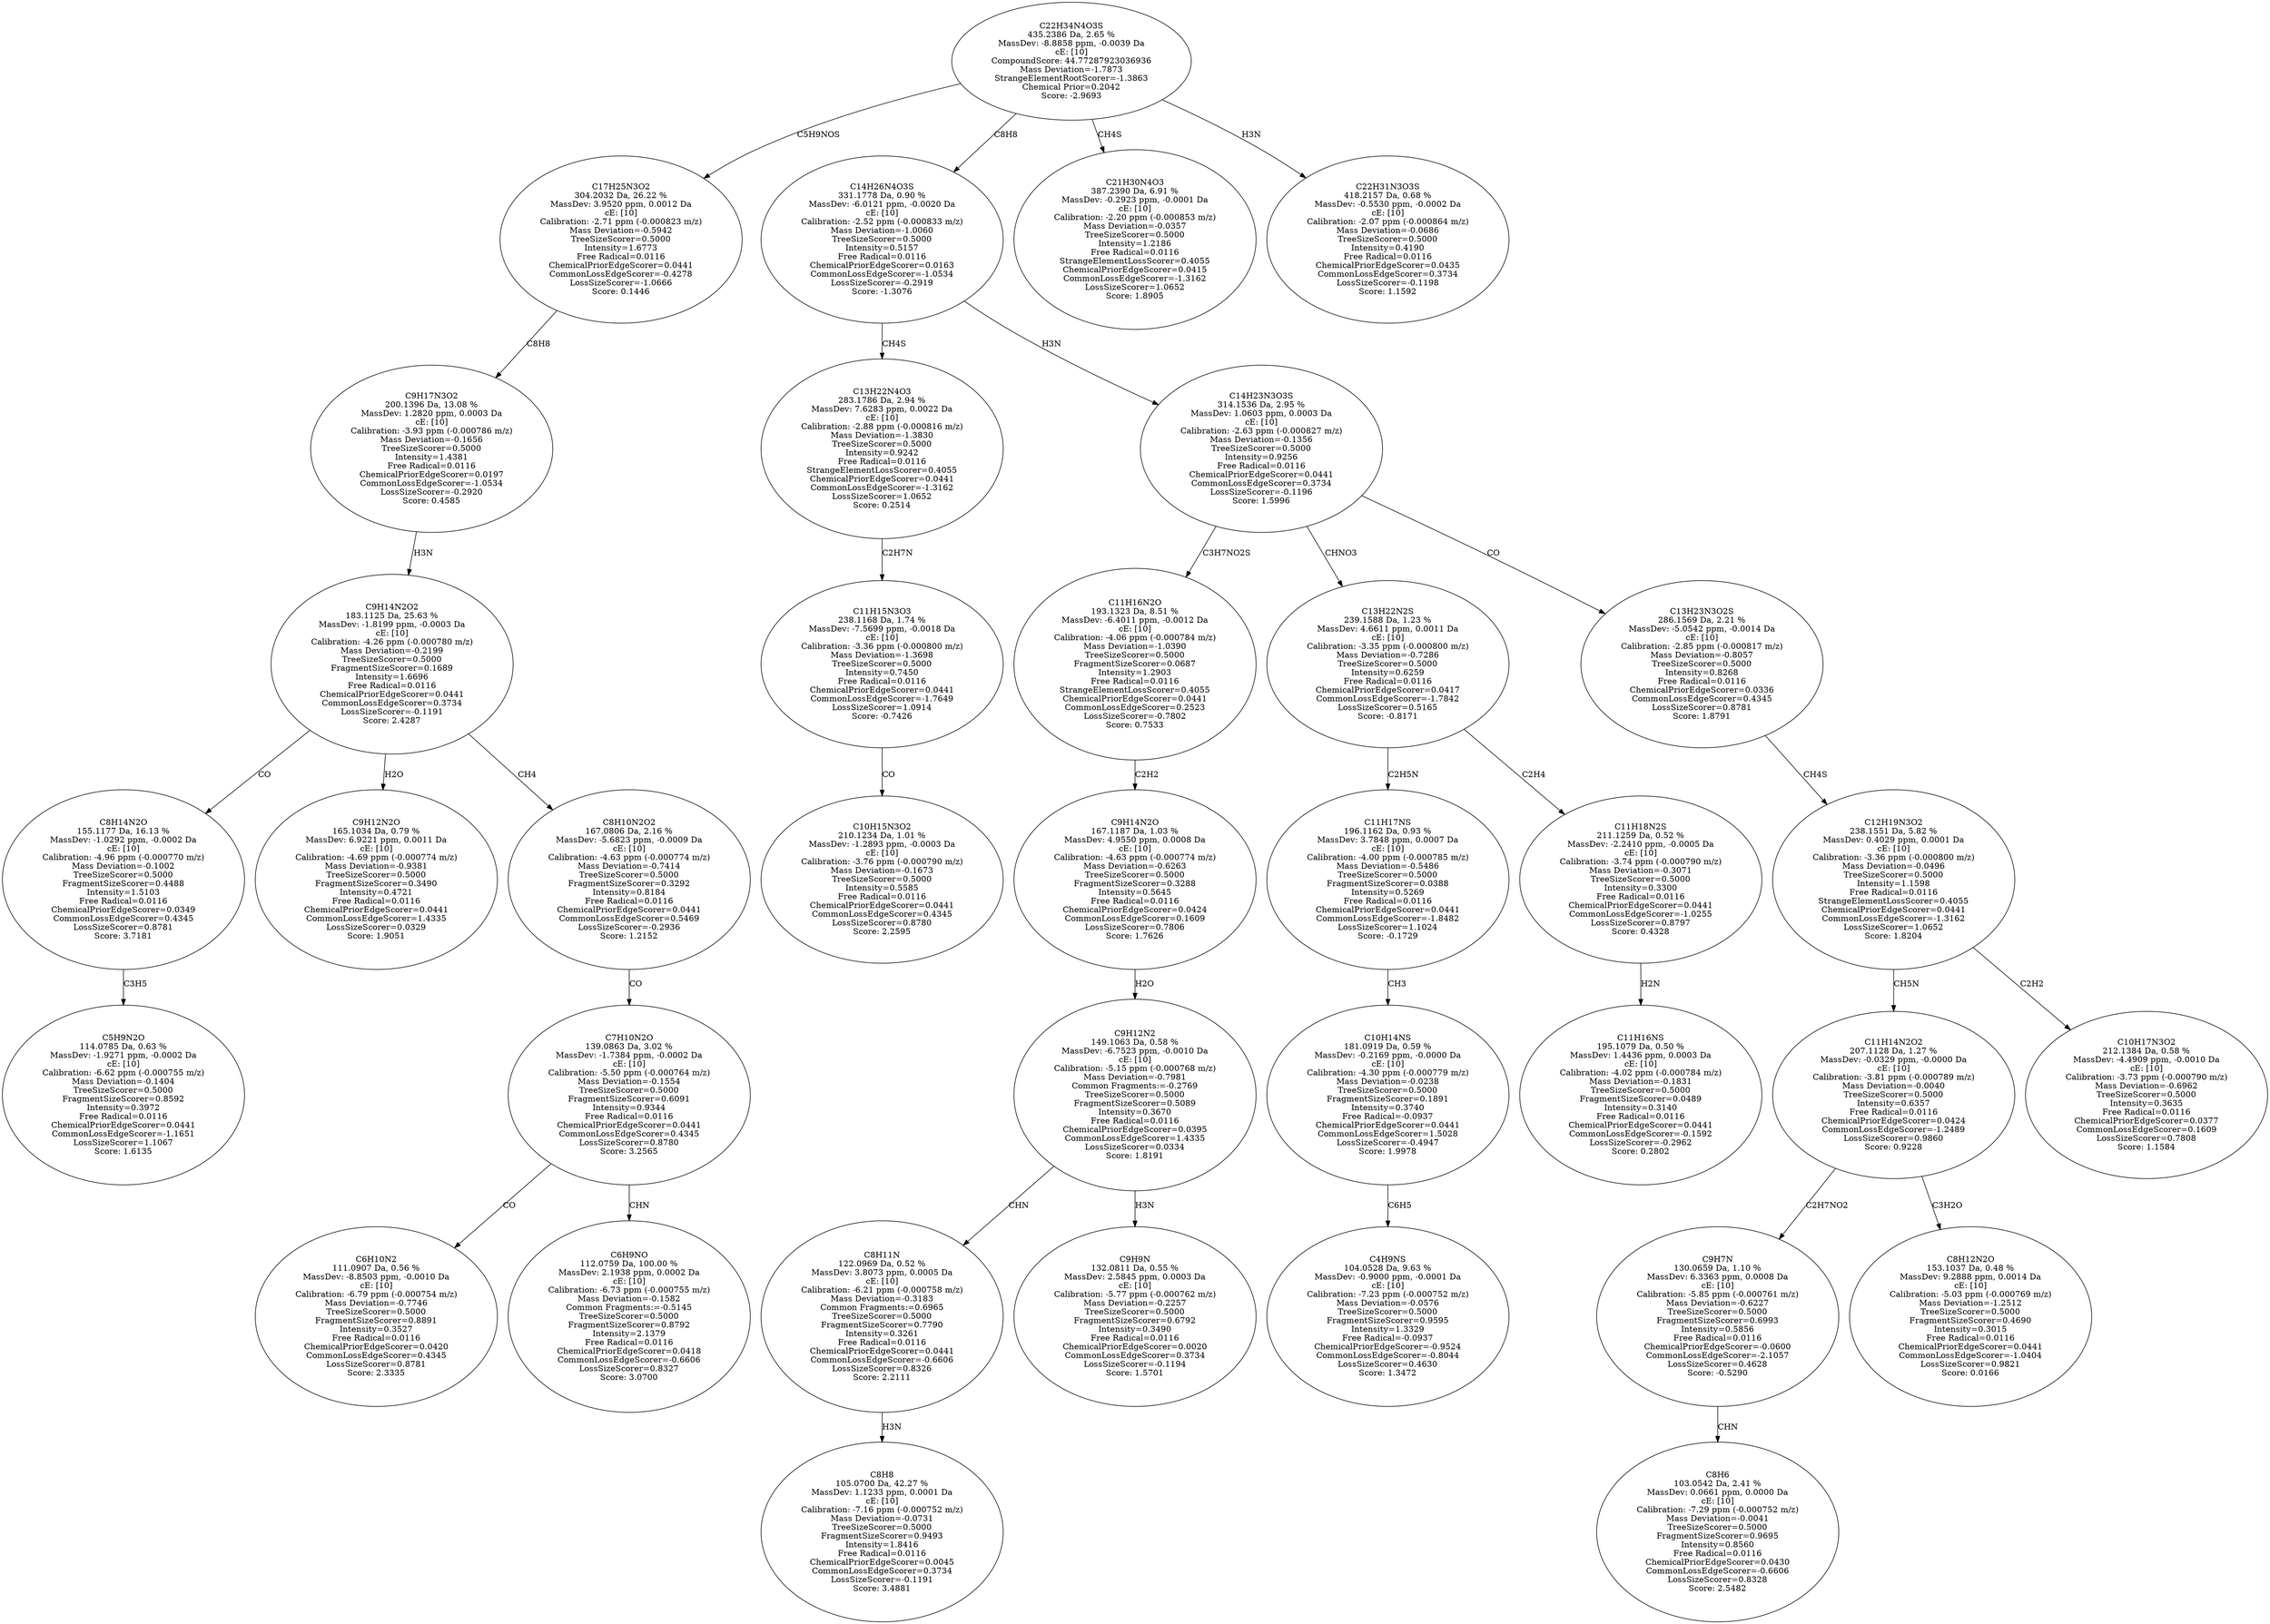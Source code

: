 strict digraph {
v1 [label="C5H9N2O\n114.0785 Da, 0.63 %\nMassDev: -1.9271 ppm, -0.0002 Da\ncE: [10]\nCalibration: -6.62 ppm (-0.000755 m/z)\nMass Deviation=-0.1404\nTreeSizeScorer=0.5000\nFragmentSizeScorer=0.8592\nIntensity=0.3972\nFree Radical=0.0116\nChemicalPriorEdgeScorer=0.0441\nCommonLossEdgeScorer=-1.1651\nLossSizeScorer=1.1067\nScore: 1.6135"];
v2 [label="C8H14N2O\n155.1177 Da, 16.13 %\nMassDev: -1.0292 ppm, -0.0002 Da\ncE: [10]\nCalibration: -4.96 ppm (-0.000770 m/z)\nMass Deviation=-0.1002\nTreeSizeScorer=0.5000\nFragmentSizeScorer=0.4488\nIntensity=1.5103\nFree Radical=0.0116\nChemicalPriorEdgeScorer=0.0349\nCommonLossEdgeScorer=0.4345\nLossSizeScorer=0.8781\nScore: 3.7181"];
v3 [label="C9H12N2O\n165.1034 Da, 0.79 %\nMassDev: 6.9221 ppm, 0.0011 Da\ncE: [10]\nCalibration: -4.69 ppm (-0.000774 m/z)\nMass Deviation=-0.9381\nTreeSizeScorer=0.5000\nFragmentSizeScorer=0.3490\nIntensity=0.4721\nFree Radical=0.0116\nChemicalPriorEdgeScorer=0.0441\nCommonLossEdgeScorer=1.4335\nLossSizeScorer=0.0329\nScore: 1.9051"];
v4 [label="C6H10N2\n111.0907 Da, 0.56 %\nMassDev: -8.8503 ppm, -0.0010 Da\ncE: [10]\nCalibration: -6.79 ppm (-0.000754 m/z)\nMass Deviation=-0.7746\nTreeSizeScorer=0.5000\nFragmentSizeScorer=0.8891\nIntensity=0.3527\nFree Radical=0.0116\nChemicalPriorEdgeScorer=0.0420\nCommonLossEdgeScorer=0.4345\nLossSizeScorer=0.8781\nScore: 2.3335"];
v5 [label="C6H9NO\n112.0759 Da, 100.00 %\nMassDev: 2.1938 ppm, 0.0002 Da\ncE: [10]\nCalibration: -6.73 ppm (-0.000755 m/z)\nMass Deviation=-0.1582\nCommon Fragments:=-0.5145\nTreeSizeScorer=0.5000\nFragmentSizeScorer=0.8792\nIntensity=2.1379\nFree Radical=0.0116\nChemicalPriorEdgeScorer=0.0418\nCommonLossEdgeScorer=-0.6606\nLossSizeScorer=0.8327\nScore: 3.0700"];
v6 [label="C7H10N2O\n139.0863 Da, 3.02 %\nMassDev: -1.7384 ppm, -0.0002 Da\ncE: [10]\nCalibration: -5.50 ppm (-0.000764 m/z)\nMass Deviation=-0.1554\nTreeSizeScorer=0.5000\nFragmentSizeScorer=0.6091\nIntensity=0.9344\nFree Radical=0.0116\nChemicalPriorEdgeScorer=0.0441\nCommonLossEdgeScorer=0.4345\nLossSizeScorer=0.8780\nScore: 3.2565"];
v7 [label="C8H10N2O2\n167.0806 Da, 2.16 %\nMassDev: -5.6823 ppm, -0.0009 Da\ncE: [10]\nCalibration: -4.63 ppm (-0.000774 m/z)\nMass Deviation=-0.7414\nTreeSizeScorer=0.5000\nFragmentSizeScorer=0.3292\nIntensity=0.8184\nFree Radical=0.0116\nChemicalPriorEdgeScorer=0.0441\nCommonLossEdgeScorer=0.5469\nLossSizeScorer=-0.2936\nScore: 1.2152"];
v8 [label="C9H14N2O2\n183.1125 Da, 25.63 %\nMassDev: -1.8199 ppm, -0.0003 Da\ncE: [10]\nCalibration: -4.26 ppm (-0.000780 m/z)\nMass Deviation=-0.2199\nTreeSizeScorer=0.5000\nFragmentSizeScorer=0.1689\nIntensity=1.6696\nFree Radical=0.0116\nChemicalPriorEdgeScorer=0.0441\nCommonLossEdgeScorer=0.3734\nLossSizeScorer=-0.1191\nScore: 2.4287"];
v9 [label="C9H17N3O2\n200.1396 Da, 13.08 %\nMassDev: 1.2820 ppm, 0.0003 Da\ncE: [10]\nCalibration: -3.93 ppm (-0.000786 m/z)\nMass Deviation=-0.1656\nTreeSizeScorer=0.5000\nIntensity=1.4381\nFree Radical=0.0116\nChemicalPriorEdgeScorer=0.0197\nCommonLossEdgeScorer=-1.0534\nLossSizeScorer=-0.2920\nScore: 0.4585"];
v10 [label="C17H25N3O2\n304.2032 Da, 26.22 %\nMassDev: 3.9520 ppm, 0.0012 Da\ncE: [10]\nCalibration: -2.71 ppm (-0.000823 m/z)\nMass Deviation=-0.5942\nTreeSizeScorer=0.5000\nIntensity=1.6773\nFree Radical=0.0116\nChemicalPriorEdgeScorer=0.0441\nCommonLossEdgeScorer=-0.4278\nLossSizeScorer=-1.0666\nScore: 0.1446"];
v11 [label="C10H15N3O2\n210.1234 Da, 1.01 %\nMassDev: -1.2893 ppm, -0.0003 Da\ncE: [10]\nCalibration: -3.76 ppm (-0.000790 m/z)\nMass Deviation=-0.1673\nTreeSizeScorer=0.5000\nIntensity=0.5585\nFree Radical=0.0116\nChemicalPriorEdgeScorer=0.0441\nCommonLossEdgeScorer=0.4345\nLossSizeScorer=0.8780\nScore: 2.2595"];
v12 [label="C11H15N3O3\n238.1168 Da, 1.74 %\nMassDev: -7.5699 ppm, -0.0018 Da\ncE: [10]\nCalibration: -3.36 ppm (-0.000800 m/z)\nMass Deviation=-1.3698\nTreeSizeScorer=0.5000\nIntensity=0.7450\nFree Radical=0.0116\nChemicalPriorEdgeScorer=0.0441\nCommonLossEdgeScorer=-1.7649\nLossSizeScorer=1.0914\nScore: -0.7426"];
v13 [label="C13H22N4O3\n283.1786 Da, 2.94 %\nMassDev: 7.6283 ppm, 0.0022 Da\ncE: [10]\nCalibration: -2.88 ppm (-0.000816 m/z)\nMass Deviation=-1.3830\nTreeSizeScorer=0.5000\nIntensity=0.9242\nFree Radical=0.0116\nStrangeElementLossScorer=0.4055\nChemicalPriorEdgeScorer=0.0441\nCommonLossEdgeScorer=-1.3162\nLossSizeScorer=1.0652\nScore: 0.2514"];
v14 [label="C8H8\n105.0700 Da, 42.27 %\nMassDev: 1.1233 ppm, 0.0001 Da\ncE: [10]\nCalibration: -7.16 ppm (-0.000752 m/z)\nMass Deviation=-0.0731\nTreeSizeScorer=0.5000\nFragmentSizeScorer=0.9493\nIntensity=1.8416\nFree Radical=0.0116\nChemicalPriorEdgeScorer=0.0045\nCommonLossEdgeScorer=0.3734\nLossSizeScorer=-0.1191\nScore: 3.4881"];
v15 [label="C8H11N\n122.0969 Da, 0.52 %\nMassDev: 3.8073 ppm, 0.0005 Da\ncE: [10]\nCalibration: -6.21 ppm (-0.000758 m/z)\nMass Deviation=-0.3183\nCommon Fragments:=0.6965\nTreeSizeScorer=0.5000\nFragmentSizeScorer=0.7790\nIntensity=0.3261\nFree Radical=0.0116\nChemicalPriorEdgeScorer=0.0441\nCommonLossEdgeScorer=-0.6606\nLossSizeScorer=0.8326\nScore: 2.2111"];
v16 [label="C9H9N\n132.0811 Da, 0.55 %\nMassDev: 2.5845 ppm, 0.0003 Da\ncE: [10]\nCalibration: -5.77 ppm (-0.000762 m/z)\nMass Deviation=-0.2257\nTreeSizeScorer=0.5000\nFragmentSizeScorer=0.6792\nIntensity=0.3490\nFree Radical=0.0116\nChemicalPriorEdgeScorer=0.0020\nCommonLossEdgeScorer=0.3734\nLossSizeScorer=-0.1194\nScore: 1.5701"];
v17 [label="C9H12N2\n149.1063 Da, 0.58 %\nMassDev: -6.7523 ppm, -0.0010 Da\ncE: [10]\nCalibration: -5.15 ppm (-0.000768 m/z)\nMass Deviation=-0.7981\nCommon Fragments:=-0.2769\nTreeSizeScorer=0.5000\nFragmentSizeScorer=0.5089\nIntensity=0.3670\nFree Radical=0.0116\nChemicalPriorEdgeScorer=0.0395\nCommonLossEdgeScorer=1.4335\nLossSizeScorer=0.0334\nScore: 1.8191"];
v18 [label="C9H14N2O\n167.1187 Da, 1.03 %\nMassDev: 4.9550 ppm, 0.0008 Da\ncE: [10]\nCalibration: -4.63 ppm (-0.000774 m/z)\nMass Deviation=-0.6263\nTreeSizeScorer=0.5000\nFragmentSizeScorer=0.3288\nIntensity=0.5645\nFree Radical=0.0116\nChemicalPriorEdgeScorer=0.0424\nCommonLossEdgeScorer=0.1609\nLossSizeScorer=0.7806\nScore: 1.7626"];
v19 [label="C11H16N2O\n193.1323 Da, 8.51 %\nMassDev: -6.4011 ppm, -0.0012 Da\ncE: [10]\nCalibration: -4.06 ppm (-0.000784 m/z)\nMass Deviation=-1.0390\nTreeSizeScorer=0.5000\nFragmentSizeScorer=0.0687\nIntensity=1.2903\nFree Radical=0.0116\nStrangeElementLossScorer=0.4055\nChemicalPriorEdgeScorer=0.0441\nCommonLossEdgeScorer=0.2523\nLossSizeScorer=-0.7802\nScore: 0.7533"];
v20 [label="C4H9NS\n104.0528 Da, 9.63 %\nMassDev: -0.9000 ppm, -0.0001 Da\ncE: [10]\nCalibration: -7.23 ppm (-0.000752 m/z)\nMass Deviation=-0.0576\nTreeSizeScorer=0.5000\nFragmentSizeScorer=0.9595\nIntensity=1.3329\nFree Radical=-0.0937\nChemicalPriorEdgeScorer=-0.9524\nCommonLossEdgeScorer=-0.8044\nLossSizeScorer=0.4630\nScore: 1.3472"];
v21 [label="C10H14NS\n181.0919 Da, 0.59 %\nMassDev: -0.2169 ppm, -0.0000 Da\ncE: [10]\nCalibration: -4.30 ppm (-0.000779 m/z)\nMass Deviation=-0.0238\nTreeSizeScorer=0.5000\nFragmentSizeScorer=0.1891\nIntensity=0.3740\nFree Radical=-0.0937\nChemicalPriorEdgeScorer=0.0441\nCommonLossEdgeScorer=1.5028\nLossSizeScorer=-0.4947\nScore: 1.9978"];
v22 [label="C11H17NS\n196.1162 Da, 0.93 %\nMassDev: 3.7848 ppm, 0.0007 Da\ncE: [10]\nCalibration: -4.00 ppm (-0.000785 m/z)\nMass Deviation=-0.5486\nTreeSizeScorer=0.5000\nFragmentSizeScorer=0.0388\nIntensity=0.5269\nFree Radical=0.0116\nChemicalPriorEdgeScorer=0.0441\nCommonLossEdgeScorer=-1.8482\nLossSizeScorer=1.1024\nScore: -0.1729"];
v23 [label="C11H16NS\n195.1079 Da, 0.50 %\nMassDev: 1.4436 ppm, 0.0003 Da\ncE: [10]\nCalibration: -4.02 ppm (-0.000784 m/z)\nMass Deviation=-0.1831\nTreeSizeScorer=0.5000\nFragmentSizeScorer=0.0489\nIntensity=0.3140\nFree Radical=0.0116\nChemicalPriorEdgeScorer=0.0441\nCommonLossEdgeScorer=-0.1592\nLossSizeScorer=-0.2962\nScore: 0.2802"];
v24 [label="C11H18N2S\n211.1259 Da, 0.52 %\nMassDev: -2.2410 ppm, -0.0005 Da\ncE: [10]\nCalibration: -3.74 ppm (-0.000790 m/z)\nMass Deviation=-0.3071\nTreeSizeScorer=0.5000\nIntensity=0.3300\nFree Radical=0.0116\nChemicalPriorEdgeScorer=0.0441\nCommonLossEdgeScorer=-1.0255\nLossSizeScorer=0.8797\nScore: 0.4328"];
v25 [label="C13H22N2S\n239.1588 Da, 1.23 %\nMassDev: 4.6611 ppm, 0.0011 Da\ncE: [10]\nCalibration: -3.35 ppm (-0.000800 m/z)\nMass Deviation=-0.7286\nTreeSizeScorer=0.5000\nIntensity=0.6259\nFree Radical=0.0116\nChemicalPriorEdgeScorer=0.0417\nCommonLossEdgeScorer=-1.7842\nLossSizeScorer=0.5165\nScore: -0.8171"];
v26 [label="C8H6\n103.0542 Da, 2.41 %\nMassDev: 0.0661 ppm, 0.0000 Da\ncE: [10]\nCalibration: -7.29 ppm (-0.000752 m/z)\nMass Deviation=-0.0041\nTreeSizeScorer=0.5000\nFragmentSizeScorer=0.9695\nIntensity=0.8560\nFree Radical=0.0116\nChemicalPriorEdgeScorer=0.0430\nCommonLossEdgeScorer=-0.6606\nLossSizeScorer=0.8328\nScore: 2.5482"];
v27 [label="C9H7N\n130.0659 Da, 1.10 %\nMassDev: 6.3363 ppm, 0.0008 Da\ncE: [10]\nCalibration: -5.85 ppm (-0.000761 m/z)\nMass Deviation=-0.6227\nTreeSizeScorer=0.5000\nFragmentSizeScorer=0.6993\nIntensity=0.5856\nFree Radical=0.0116\nChemicalPriorEdgeScorer=-0.0600\nCommonLossEdgeScorer=-2.1057\nLossSizeScorer=0.4628\nScore: -0.5290"];
v28 [label="C8H12N2O\n153.1037 Da, 0.48 %\nMassDev: 9.2888 ppm, 0.0014 Da\ncE: [10]\nCalibration: -5.03 ppm (-0.000769 m/z)\nMass Deviation=-1.2512\nTreeSizeScorer=0.5000\nFragmentSizeScorer=0.4690\nIntensity=0.3015\nFree Radical=0.0116\nChemicalPriorEdgeScorer=0.0441\nCommonLossEdgeScorer=-1.0404\nLossSizeScorer=0.9821\nScore: 0.0166"];
v29 [label="C11H14N2O2\n207.1128 Da, 1.27 %\nMassDev: -0.0329 ppm, -0.0000 Da\ncE: [10]\nCalibration: -3.81 ppm (-0.000789 m/z)\nMass Deviation=-0.0040\nTreeSizeScorer=0.5000\nIntensity=0.6357\nFree Radical=0.0116\nChemicalPriorEdgeScorer=0.0424\nCommonLossEdgeScorer=-1.2489\nLossSizeScorer=0.9860\nScore: 0.9228"];
v30 [label="C10H17N3O2\n212.1384 Da, 0.58 %\nMassDev: -4.4909 ppm, -0.0010 Da\ncE: [10]\nCalibration: -3.73 ppm (-0.000790 m/z)\nMass Deviation=-0.6962\nTreeSizeScorer=0.5000\nIntensity=0.3635\nFree Radical=0.0116\nChemicalPriorEdgeScorer=0.0377\nCommonLossEdgeScorer=0.1609\nLossSizeScorer=0.7808\nScore: 1.1584"];
v31 [label="C12H19N3O2\n238.1551 Da, 5.82 %\nMassDev: 0.4029 ppm, 0.0001 Da\ncE: [10]\nCalibration: -3.36 ppm (-0.000800 m/z)\nMass Deviation=-0.0496\nTreeSizeScorer=0.5000\nIntensity=1.1598\nFree Radical=0.0116\nStrangeElementLossScorer=0.4055\nChemicalPriorEdgeScorer=0.0441\nCommonLossEdgeScorer=-1.3162\nLossSizeScorer=1.0652\nScore: 1.8204"];
v32 [label="C13H23N3O2S\n286.1569 Da, 2.21 %\nMassDev: -5.0542 ppm, -0.0014 Da\ncE: [10]\nCalibration: -2.85 ppm (-0.000817 m/z)\nMass Deviation=-0.8057\nTreeSizeScorer=0.5000\nIntensity=0.8268\nFree Radical=0.0116\nChemicalPriorEdgeScorer=0.0336\nCommonLossEdgeScorer=0.4345\nLossSizeScorer=0.8781\nScore: 1.8791"];
v33 [label="C14H23N3O3S\n314.1536 Da, 2.95 %\nMassDev: 1.0603 ppm, 0.0003 Da\ncE: [10]\nCalibration: -2.63 ppm (-0.000827 m/z)\nMass Deviation=-0.1356\nTreeSizeScorer=0.5000\nIntensity=0.9256\nFree Radical=0.0116\nChemicalPriorEdgeScorer=0.0441\nCommonLossEdgeScorer=0.3734\nLossSizeScorer=-0.1196\nScore: 1.5996"];
v34 [label="C14H26N4O3S\n331.1778 Da, 0.90 %\nMassDev: -6.0121 ppm, -0.0020 Da\ncE: [10]\nCalibration: -2.52 ppm (-0.000833 m/z)\nMass Deviation=-1.0060\nTreeSizeScorer=0.5000\nIntensity=0.5157\nFree Radical=0.0116\nChemicalPriorEdgeScorer=0.0163\nCommonLossEdgeScorer=-1.0534\nLossSizeScorer=-0.2919\nScore: -1.3076"];
v35 [label="C21H30N4O3\n387.2390 Da, 6.91 %\nMassDev: -0.2923 ppm, -0.0001 Da\ncE: [10]\nCalibration: -2.20 ppm (-0.000853 m/z)\nMass Deviation=-0.0357\nTreeSizeScorer=0.5000\nIntensity=1.2186\nFree Radical=0.0116\nStrangeElementLossScorer=0.4055\nChemicalPriorEdgeScorer=0.0415\nCommonLossEdgeScorer=-1.3162\nLossSizeScorer=1.0652\nScore: 1.8905"];
v36 [label="C22H31N3O3S\n418.2157 Da, 0.68 %\nMassDev: -0.5530 ppm, -0.0002 Da\ncE: [10]\nCalibration: -2.07 ppm (-0.000864 m/z)\nMass Deviation=-0.0686\nTreeSizeScorer=0.5000\nIntensity=0.4190\nFree Radical=0.0116\nChemicalPriorEdgeScorer=0.0435\nCommonLossEdgeScorer=0.3734\nLossSizeScorer=-0.1198\nScore: 1.1592"];
v37 [label="C22H34N4O3S\n435.2386 Da, 2.65 %\nMassDev: -8.8858 ppm, -0.0039 Da\ncE: [10]\nCompoundScore: 44.77287923036936\nMass Deviation=-1.7873\nStrangeElementRootScorer=-1.3863\nChemical Prior=0.2042\nScore: -2.9693"];
v2 -> v1 [label="C3H5"];
v8 -> v2 [label="CO"];
v8 -> v3 [label="H2O"];
v6 -> v4 [label="CO"];
v6 -> v5 [label="CHN"];
v7 -> v6 [label="CO"];
v8 -> v7 [label="CH4"];
v9 -> v8 [label="H3N"];
v10 -> v9 [label="C8H8"];
v37 -> v10 [label="C5H9NOS"];
v12 -> v11 [label="CO"];
v13 -> v12 [label="C2H7N"];
v34 -> v13 [label="CH4S"];
v15 -> v14 [label="H3N"];
v17 -> v15 [label="CHN"];
v17 -> v16 [label="H3N"];
v18 -> v17 [label="H2O"];
v19 -> v18 [label="C2H2"];
v33 -> v19 [label="C3H7NO2S"];
v21 -> v20 [label="C6H5"];
v22 -> v21 [label="CH3"];
v25 -> v22 [label="C2H5N"];
v24 -> v23 [label="H2N"];
v25 -> v24 [label="C2H4"];
v33 -> v25 [label="CHNO3"];
v27 -> v26 [label="CHN"];
v29 -> v27 [label="C2H7NO2"];
v29 -> v28 [label="C3H2O"];
v31 -> v29 [label="CH5N"];
v31 -> v30 [label="C2H2"];
v32 -> v31 [label="CH4S"];
v33 -> v32 [label="CO"];
v34 -> v33 [label="H3N"];
v37 -> v34 [label="C8H8"];
v37 -> v35 [label="CH4S"];
v37 -> v36 [label="H3N"];
}